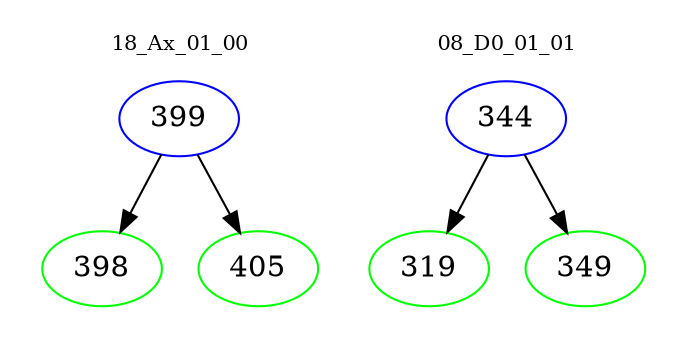 digraph{
subgraph cluster_0 {
color = white
label = "18_Ax_01_00";
fontsize=10;
T0_399 [label="399", color="blue"]
T0_399 -> T0_398 [color="black"]
T0_398 [label="398", color="green"]
T0_399 -> T0_405 [color="black"]
T0_405 [label="405", color="green"]
}
subgraph cluster_1 {
color = white
label = "08_D0_01_01";
fontsize=10;
T1_344 [label="344", color="blue"]
T1_344 -> T1_319 [color="black"]
T1_319 [label="319", color="green"]
T1_344 -> T1_349 [color="black"]
T1_349 [label="349", color="green"]
}
}
